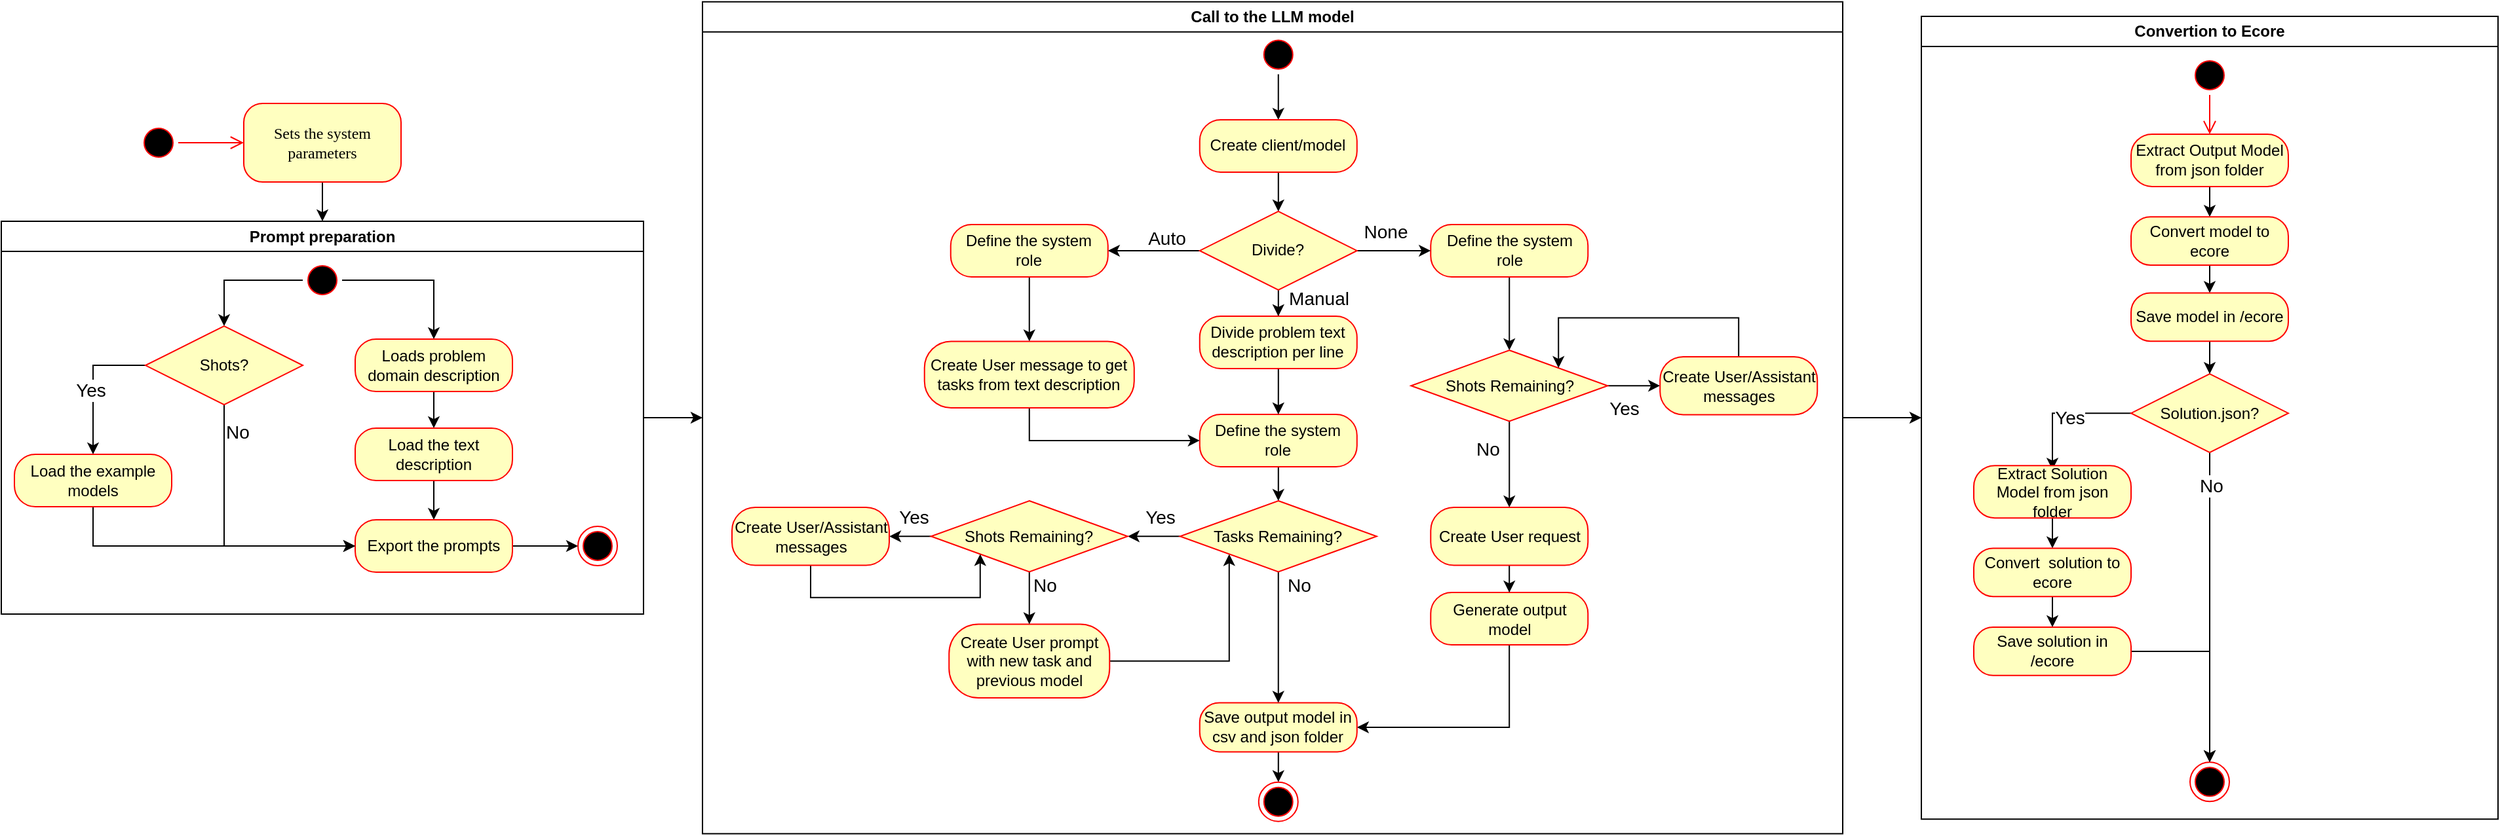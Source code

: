 <mxfile version="25.0.1">
  <diagram name="Page-1" id="58cdce13-f638-feb5-8d6f-7d28b1aa9fa0">
    <mxGraphModel dx="2534" dy="746" grid="1" gridSize="10" guides="1" tooltips="1" connect="1" arrows="1" fold="1" page="1" pageScale="1" pageWidth="1100" pageHeight="850" background="none" math="0" shadow="0">
      <root>
        <mxCell id="0" />
        <mxCell id="1" parent="0" />
        <mxCell id="382b91b5511bd0f7-1" value="" style="ellipse;html=1;shape=startState;fillColor=#000000;strokeColor=#ff0000;rounded=1;shadow=0;comic=0;labelBackgroundColor=none;fontFamily=Verdana;fontSize=12;fontColor=#000000;align=center;direction=south;" parent="1" vertex="1">
          <mxGeometry x="10" y="235" width="30" height="30" as="geometry" />
        </mxCell>
        <mxCell id="5ou36HSGJX0O4_VqwiRx-3" style="edgeStyle=orthogonalEdgeStyle;rounded=0;orthogonalLoop=1;jettySize=auto;html=1;entryX=0.5;entryY=0;entryDx=0;entryDy=0;" parent="1" source="382b91b5511bd0f7-6" target="5ou36HSGJX0O4_VqwiRx-2" edge="1">
          <mxGeometry relative="1" as="geometry" />
        </mxCell>
        <mxCell id="382b91b5511bd0f7-6" value="Sets the system parameters" style="rounded=1;whiteSpace=wrap;html=1;arcSize=24;fillColor=#ffffc0;strokeColor=#ff0000;shadow=0;comic=0;labelBackgroundColor=none;fontFamily=Verdana;fontSize=12;fontColor=#000000;align=center;" parent="1" vertex="1">
          <mxGeometry x="90" y="220" width="120" height="60" as="geometry" />
        </mxCell>
        <mxCell id="2a3bc250acf0617d-9" style="edgeStyle=orthogonalEdgeStyle;html=1;labelBackgroundColor=none;endArrow=open;endSize=8;strokeColor=#ff0000;fontFamily=Verdana;fontSize=12;align=left;" parent="1" source="382b91b5511bd0f7-1" target="382b91b5511bd0f7-6" edge="1">
          <mxGeometry relative="1" as="geometry" />
        </mxCell>
        <mxCell id="5ou36HSGJX0O4_VqwiRx-43" style="edgeStyle=orthogonalEdgeStyle;rounded=0;orthogonalLoop=1;jettySize=auto;html=1;entryX=0;entryY=0.5;entryDx=0;entryDy=0;" parent="1" source="5ou36HSGJX0O4_VqwiRx-2" target="5ou36HSGJX0O4_VqwiRx-42" edge="1">
          <mxGeometry relative="1" as="geometry" />
        </mxCell>
        <mxCell id="5ou36HSGJX0O4_VqwiRx-2" value="&lt;div&gt;Prompt preparation&lt;/div&gt;" style="swimlane;whiteSpace=wrap;html=1;" parent="1" vertex="1">
          <mxGeometry x="-95" y="310.02" width="490" height="299.99" as="geometry" />
        </mxCell>
        <mxCell id="UFAJu-YrrLi7P_OUe6xS-30" style="edgeStyle=orthogonalEdgeStyle;rounded=0;orthogonalLoop=1;jettySize=auto;html=1;entryX=0.5;entryY=0;entryDx=0;entryDy=0;exitX=0;exitY=0.5;exitDx=0;exitDy=0;" parent="5ou36HSGJX0O4_VqwiRx-2" source="5ou36HSGJX0O4_VqwiRx-4" target="UFAJu-YrrLi7P_OUe6xS-4" edge="1">
          <mxGeometry relative="1" as="geometry">
            <Array as="points">
              <mxPoint x="170" y="45" />
            </Array>
          </mxGeometry>
        </mxCell>
        <mxCell id="UFAJu-YrrLi7P_OUe6xS-31" style="edgeStyle=orthogonalEdgeStyle;rounded=0;orthogonalLoop=1;jettySize=auto;html=1;entryX=0.5;entryY=0;entryDx=0;entryDy=0;exitX=1;exitY=0.5;exitDx=0;exitDy=0;" parent="5ou36HSGJX0O4_VqwiRx-2" source="5ou36HSGJX0O4_VqwiRx-4" target="5ou36HSGJX0O4_VqwiRx-15" edge="1">
          <mxGeometry relative="1" as="geometry">
            <Array as="points">
              <mxPoint x="330" y="45" />
            </Array>
          </mxGeometry>
        </mxCell>
        <mxCell id="5ou36HSGJX0O4_VqwiRx-4" value="" style="ellipse;html=1;shape=startState;fillColor=#000000;strokeColor=#ff0000;" parent="5ou36HSGJX0O4_VqwiRx-2" vertex="1">
          <mxGeometry x="230" y="29.99" width="30" height="30" as="geometry" />
        </mxCell>
        <mxCell id="UFAJu-YrrLi7P_OUe6xS-25" style="edgeStyle=orthogonalEdgeStyle;rounded=0;orthogonalLoop=1;jettySize=auto;html=1;entryX=0.5;entryY=0;entryDx=0;entryDy=0;" parent="5ou36HSGJX0O4_VqwiRx-2" source="5ou36HSGJX0O4_VqwiRx-15" target="5ou36HSGJX0O4_VqwiRx-32" edge="1">
          <mxGeometry relative="1" as="geometry">
            <mxPoint x="330" y="149.99" as="targetPoint" />
          </mxGeometry>
        </mxCell>
        <mxCell id="5ou36HSGJX0O4_VqwiRx-15" value="Loads problem domain description" style="rounded=1;whiteSpace=wrap;html=1;arcSize=40;fontColor=#000000;fillColor=#ffffc0;strokeColor=#ff0000;" parent="5ou36HSGJX0O4_VqwiRx-2" vertex="1">
          <mxGeometry x="270" y="89.99" width="120" height="40" as="geometry" />
        </mxCell>
        <mxCell id="5ou36HSGJX0O4_VqwiRx-39" style="edgeStyle=orthogonalEdgeStyle;rounded=0;orthogonalLoop=1;jettySize=auto;html=1;entryX=0.5;entryY=0;entryDx=0;entryDy=0;" parent="5ou36HSGJX0O4_VqwiRx-2" source="5ou36HSGJX0O4_VqwiRx-32" target="5ou36HSGJX0O4_VqwiRx-37" edge="1">
          <mxGeometry relative="1" as="geometry" />
        </mxCell>
        <mxCell id="5ou36HSGJX0O4_VqwiRx-32" value="&lt;div&gt;Load the text description&lt;/div&gt;" style="whiteSpace=wrap;html=1;fillColor=#ffffc0;strokeColor=#ff0000;fontColor=#000000;rounded=1;arcSize=40;" parent="5ou36HSGJX0O4_VqwiRx-2" vertex="1">
          <mxGeometry x="270" y="157.99" width="120" height="40" as="geometry" />
        </mxCell>
        <mxCell id="5ou36HSGJX0O4_VqwiRx-41" style="edgeStyle=orthogonalEdgeStyle;rounded=0;orthogonalLoop=1;jettySize=auto;html=1;entryX=0;entryY=0.5;entryDx=0;entryDy=0;" parent="5ou36HSGJX0O4_VqwiRx-2" source="5ou36HSGJX0O4_VqwiRx-37" target="5ou36HSGJX0O4_VqwiRx-40" edge="1">
          <mxGeometry relative="1" as="geometry" />
        </mxCell>
        <mxCell id="5ou36HSGJX0O4_VqwiRx-37" value="Export the prompts" style="whiteSpace=wrap;html=1;fillColor=#ffffc0;strokeColor=#ff0000;fontColor=#000000;rounded=1;arcSize=40;" parent="5ou36HSGJX0O4_VqwiRx-2" vertex="1">
          <mxGeometry x="270" y="227.99" width="120" height="40" as="geometry" />
        </mxCell>
        <mxCell id="5ou36HSGJX0O4_VqwiRx-40" value="" style="ellipse;html=1;shape=endState;fillColor=#000000;strokeColor=#ff0000;" parent="5ou36HSGJX0O4_VqwiRx-2" vertex="1">
          <mxGeometry x="440" y="232.99" width="30" height="30" as="geometry" />
        </mxCell>
        <mxCell id="UFAJu-YrrLi7P_OUe6xS-8" style="edgeStyle=orthogonalEdgeStyle;rounded=0;orthogonalLoop=1;jettySize=auto;html=1;entryX=0.5;entryY=0;entryDx=0;entryDy=0;" parent="5ou36HSGJX0O4_VqwiRx-2" source="UFAJu-YrrLi7P_OUe6xS-4" target="UFAJu-YrrLi7P_OUe6xS-19" edge="1">
          <mxGeometry relative="1" as="geometry">
            <mxPoint x="70" y="139.99" as="targetPoint" />
            <Array as="points">
              <mxPoint x="70" y="110" />
            </Array>
          </mxGeometry>
        </mxCell>
        <mxCell id="UFAJu-YrrLi7P_OUe6xS-10" value="&lt;font style=&quot;font-size: 14px;&quot;&gt;Yes&lt;/font&gt;" style="edgeLabel;html=1;align=center;verticalAlign=middle;resizable=0;points=[];" parent="UFAJu-YrrLi7P_OUe6xS-8" vertex="1" connectable="0">
          <mxGeometry x="0.083" y="-2" relative="1" as="geometry">
            <mxPoint as="offset" />
          </mxGeometry>
        </mxCell>
        <mxCell id="UFAJu-YrrLi7P_OUe6xS-11" style="edgeStyle=orthogonalEdgeStyle;rounded=0;orthogonalLoop=1;jettySize=auto;html=1;entryX=0;entryY=0.5;entryDx=0;entryDy=0;exitX=0.5;exitY=1;exitDx=0;exitDy=0;" parent="5ou36HSGJX0O4_VqwiRx-2" source="UFAJu-YrrLi7P_OUe6xS-4" target="5ou36HSGJX0O4_VqwiRx-37" edge="1">
          <mxGeometry relative="1" as="geometry">
            <Array as="points">
              <mxPoint x="170" y="248" />
            </Array>
            <mxPoint x="130" y="49.99" as="sourcePoint" />
          </mxGeometry>
        </mxCell>
        <mxCell id="UFAJu-YrrLi7P_OUe6xS-13" value="&lt;font style=&quot;font-size: 14px;&quot;&gt;No&lt;/font&gt;" style="edgeLabel;html=1;align=center;verticalAlign=middle;resizable=0;points=[];" parent="UFAJu-YrrLi7P_OUe6xS-11" vertex="1" connectable="0">
          <mxGeometry x="-0.802" relative="1" as="geometry">
            <mxPoint x="10" as="offset" />
          </mxGeometry>
        </mxCell>
        <mxCell id="UFAJu-YrrLi7P_OUe6xS-4" value="Shots?" style="rhombus;whiteSpace=wrap;html=1;fontColor=#000000;fillColor=#ffffc0;strokeColor=#ff0000;" parent="5ou36HSGJX0O4_VqwiRx-2" vertex="1">
          <mxGeometry x="110" y="79.99" width="120" height="60" as="geometry" />
        </mxCell>
        <mxCell id="UFAJu-YrrLi7P_OUe6xS-23" style="edgeStyle=orthogonalEdgeStyle;rounded=0;orthogonalLoop=1;jettySize=auto;html=1;entryX=0;entryY=0.5;entryDx=0;entryDy=0;exitX=0.5;exitY=1;exitDx=0;exitDy=0;" parent="5ou36HSGJX0O4_VqwiRx-2" source="UFAJu-YrrLi7P_OUe6xS-19" target="5ou36HSGJX0O4_VqwiRx-37" edge="1">
          <mxGeometry relative="1" as="geometry">
            <Array as="points">
              <mxPoint x="70" y="248" />
            </Array>
            <mxPoint x="-30" y="259.99" as="sourcePoint" />
          </mxGeometry>
        </mxCell>
        <mxCell id="UFAJu-YrrLi7P_OUe6xS-19" value="Load the example models" style="rounded=1;whiteSpace=wrap;html=1;arcSize=40;fontColor=#000000;fillColor=#ffffc0;strokeColor=#ff0000;" parent="5ou36HSGJX0O4_VqwiRx-2" vertex="1">
          <mxGeometry x="10" y="177.99" width="120" height="40" as="geometry" />
        </mxCell>
        <mxCell id="OOMY7clXXLe9oWTEN6Wm-24" style="edgeStyle=orthogonalEdgeStyle;rounded=0;orthogonalLoop=1;jettySize=auto;html=1;entryX=0;entryY=0.5;entryDx=0;entryDy=0;" parent="1" source="5ou36HSGJX0O4_VqwiRx-42" target="OOMY7clXXLe9oWTEN6Wm-1" edge="1">
          <mxGeometry relative="1" as="geometry" />
        </mxCell>
        <mxCell id="5ou36HSGJX0O4_VqwiRx-42" value="Call to the LLM model" style="swimlane;whiteSpace=wrap;html=1;" parent="1" vertex="1">
          <mxGeometry x="440" y="142.34" width="870" height="635.37" as="geometry" />
        </mxCell>
        <mxCell id="UFAJu-YrrLi7P_OUe6xS-36" style="edgeStyle=orthogonalEdgeStyle;rounded=0;orthogonalLoop=1;jettySize=auto;html=1;entryX=0.5;entryY=0;entryDx=0;entryDy=0;exitX=0.5;exitY=1;exitDx=0;exitDy=0;" parent="5ou36HSGJX0O4_VqwiRx-42" source="5ou36HSGJX0O4_VqwiRx-44" target="5ou36HSGJX0O4_VqwiRx-52" edge="1">
          <mxGeometry relative="1" as="geometry">
            <mxPoint x="439.38" y="59.38" as="sourcePoint" />
          </mxGeometry>
        </mxCell>
        <mxCell id="5ou36HSGJX0O4_VqwiRx-44" value="" style="ellipse;html=1;shape=startState;fillColor=#000000;strokeColor=#ff0000;" parent="5ou36HSGJX0O4_VqwiRx-42" vertex="1">
          <mxGeometry x="424.38" y="25.37" width="30" height="30" as="geometry" />
        </mxCell>
        <mxCell id="UFAJu-YrrLi7P_OUe6xS-40" style="edgeStyle=orthogonalEdgeStyle;rounded=0;orthogonalLoop=1;jettySize=auto;html=1;entryX=0.5;entryY=0;entryDx=0;entryDy=0;" parent="5ou36HSGJX0O4_VqwiRx-42" source="5ou36HSGJX0O4_VqwiRx-46" target="UFAJu-YrrLi7P_OUe6xS-39" edge="1">
          <mxGeometry relative="1" as="geometry" />
        </mxCell>
        <mxCell id="5ou36HSGJX0O4_VqwiRx-46" value="Define the system role" style="rounded=1;whiteSpace=wrap;html=1;arcSize=40;fontColor=#000000;fillColor=#ffffc0;strokeColor=#ff0000;" parent="5ou36HSGJX0O4_VqwiRx-42" vertex="1">
          <mxGeometry x="555.63" y="170.14" width="120" height="40" as="geometry" />
        </mxCell>
        <mxCell id="UFAJu-YrrLi7P_OUe6xS-37" style="edgeStyle=orthogonalEdgeStyle;rounded=0;orthogonalLoop=1;jettySize=auto;html=1;" parent="5ou36HSGJX0O4_VqwiRx-42" source="5ou36HSGJX0O4_VqwiRx-52" target="UFAJu-YrrLi7P_OUe6xS-32" edge="1">
          <mxGeometry relative="1" as="geometry" />
        </mxCell>
        <mxCell id="5ou36HSGJX0O4_VqwiRx-52" value="Create client/model" style="whiteSpace=wrap;html=1;fillColor=#ffffc0;strokeColor=#ff0000;fontColor=#000000;rounded=1;arcSize=40;" parent="5ou36HSGJX0O4_VqwiRx-42" vertex="1">
          <mxGeometry x="379.38" y="90.14" width="120" height="40" as="geometry" />
        </mxCell>
        <mxCell id="5ou36HSGJX0O4_VqwiRx-67" value="" style="edgeStyle=orthogonalEdgeStyle;rounded=0;orthogonalLoop=1;jettySize=auto;html=1;entryX=1;entryY=0.5;entryDx=0;entryDy=0;" parent="5ou36HSGJX0O4_VqwiRx-42" source="5ou36HSGJX0O4_VqwiRx-57" target="5ou36HSGJX0O4_VqwiRx-66" edge="1">
          <mxGeometry relative="1" as="geometry">
            <Array as="points">
              <mxPoint x="616" y="554" />
            </Array>
          </mxGeometry>
        </mxCell>
        <mxCell id="5ou36HSGJX0O4_VqwiRx-57" value="Generate output model" style="whiteSpace=wrap;html=1;fillColor=#ffffc0;strokeColor=#ff0000;fontColor=#000000;rounded=1;arcSize=40;" parent="5ou36HSGJX0O4_VqwiRx-42" vertex="1">
          <mxGeometry x="555.63" y="451.18" width="120" height="40" as="geometry" />
        </mxCell>
        <mxCell id="5ou36HSGJX0O4_VqwiRx-69" style="edgeStyle=orthogonalEdgeStyle;rounded=0;orthogonalLoop=1;jettySize=auto;html=1;entryX=0.5;entryY=0;entryDx=0;entryDy=0;" parent="5ou36HSGJX0O4_VqwiRx-42" source="5ou36HSGJX0O4_VqwiRx-66" target="5ou36HSGJX0O4_VqwiRx-68" edge="1">
          <mxGeometry relative="1" as="geometry" />
        </mxCell>
        <mxCell id="5ou36HSGJX0O4_VqwiRx-66" value="Save output model in csv and json folder" style="whiteSpace=wrap;html=1;fillColor=#ffffc0;strokeColor=#ff0000;fontColor=#000000;rounded=1;arcSize=40;" parent="5ou36HSGJX0O4_VqwiRx-42" vertex="1">
          <mxGeometry x="379.38" y="535.37" width="120" height="37.5" as="geometry" />
        </mxCell>
        <mxCell id="5ou36HSGJX0O4_VqwiRx-68" value="" style="ellipse;html=1;shape=endState;fillColor=#000000;strokeColor=#ff0000;" parent="5ou36HSGJX0O4_VqwiRx-42" vertex="1">
          <mxGeometry x="424.38" y="595.99" width="30" height="30" as="geometry" />
        </mxCell>
        <mxCell id="UFAJu-YrrLi7P_OUe6xS-80" style="edgeStyle=orthogonalEdgeStyle;rounded=0;orthogonalLoop=1;jettySize=auto;html=1;entryX=0.5;entryY=0;entryDx=0;entryDy=0;" parent="5ou36HSGJX0O4_VqwiRx-42" source="UFAJu-YrrLi7P_OUe6xS-32" target="UFAJu-YrrLi7P_OUe6xS-79" edge="1">
          <mxGeometry relative="1" as="geometry" />
        </mxCell>
        <mxCell id="UFAJu-YrrLi7P_OUe6xS-82" value="&lt;font style=&quot;font-size: 14px;&quot;&gt;Manual&lt;/font&gt;" style="edgeLabel;html=1;align=center;verticalAlign=middle;resizable=0;points=[];" parent="UFAJu-YrrLi7P_OUe6xS-80" vertex="1" connectable="0">
          <mxGeometry x="0.129" relative="1" as="geometry">
            <mxPoint x="30" as="offset" />
          </mxGeometry>
        </mxCell>
        <mxCell id="UFAJu-YrrLi7P_OUe6xS-83" style="edgeStyle=orthogonalEdgeStyle;rounded=0;orthogonalLoop=1;jettySize=auto;html=1;entryX=0;entryY=0.5;entryDx=0;entryDy=0;exitX=1;exitY=0.5;exitDx=0;exitDy=0;" parent="5ou36HSGJX0O4_VqwiRx-42" source="UFAJu-YrrLi7P_OUe6xS-32" target="5ou36HSGJX0O4_VqwiRx-46" edge="1">
          <mxGeometry relative="1" as="geometry">
            <mxPoint x="510.63" y="215.36" as="sourcePoint" />
          </mxGeometry>
        </mxCell>
        <mxCell id="UFAJu-YrrLi7P_OUe6xS-84" value="&lt;font style=&quot;font-size: 14px;&quot;&gt;None&lt;/font&gt;" style="edgeLabel;html=1;align=center;verticalAlign=middle;resizable=0;points=[];" parent="UFAJu-YrrLi7P_OUe6xS-83" vertex="1" connectable="0">
          <mxGeometry x="0.212" y="-1" relative="1" as="geometry">
            <mxPoint x="-13" y="-16" as="offset" />
          </mxGeometry>
        </mxCell>
        <mxCell id="UFAJu-YrrLi7P_OUe6xS-86" style="edgeStyle=orthogonalEdgeStyle;rounded=0;orthogonalLoop=1;jettySize=auto;html=1;entryX=1;entryY=0.5;entryDx=0;entryDy=0;" parent="5ou36HSGJX0O4_VqwiRx-42" source="UFAJu-YrrLi7P_OUe6xS-32" target="UFAJu-YrrLi7P_OUe6xS-85" edge="1">
          <mxGeometry relative="1" as="geometry" />
        </mxCell>
        <mxCell id="UFAJu-YrrLi7P_OUe6xS-87" value="&lt;font style=&quot;font-size: 14px;&quot;&gt;Auto&lt;/font&gt;" style="edgeLabel;html=1;align=center;verticalAlign=middle;resizable=0;points=[];" parent="UFAJu-YrrLi7P_OUe6xS-86" vertex="1" connectable="0">
          <mxGeometry x="-0.257" relative="1" as="geometry">
            <mxPoint y="-10" as="offset" />
          </mxGeometry>
        </mxCell>
        <mxCell id="UFAJu-YrrLi7P_OUe6xS-32" value="&lt;div&gt;Divide?&lt;/div&gt;" style="rhombus;whiteSpace=wrap;html=1;fontColor=#000000;fillColor=#ffffc0;strokeColor=#ff0000;" parent="5ou36HSGJX0O4_VqwiRx-42" vertex="1">
          <mxGeometry x="379.38" y="160.14" width="120" height="60" as="geometry" />
        </mxCell>
        <mxCell id="UFAJu-YrrLi7P_OUe6xS-97" style="edgeStyle=orthogonalEdgeStyle;rounded=0;orthogonalLoop=1;jettySize=auto;html=1;entryX=0.5;entryY=0;entryDx=0;entryDy=0;" parent="5ou36HSGJX0O4_VqwiRx-42" source="UFAJu-YrrLi7P_OUe6xS-39" target="UFAJu-YrrLi7P_OUe6xS-47" edge="1">
          <mxGeometry relative="1" as="geometry">
            <mxPoint x="600.63" y="343.19" as="targetPoint" />
          </mxGeometry>
        </mxCell>
        <mxCell id="UFAJu-YrrLi7P_OUe6xS-100" value="&lt;font style=&quot;font-size: 14px;&quot;&gt;No&lt;/font&gt;" style="edgeLabel;html=1;align=center;verticalAlign=middle;resizable=0;points=[];" parent="UFAJu-YrrLi7P_OUe6xS-97" vertex="1" connectable="0">
          <mxGeometry x="-0.374" y="3" relative="1" as="geometry">
            <mxPoint x="-20" y="1" as="offset" />
          </mxGeometry>
        </mxCell>
        <mxCell id="UFAJu-YrrLi7P_OUe6xS-101" style="edgeStyle=orthogonalEdgeStyle;rounded=0;orthogonalLoop=1;jettySize=auto;html=1;entryX=0;entryY=0.5;entryDx=0;entryDy=0;" parent="5ou36HSGJX0O4_VqwiRx-42" source="UFAJu-YrrLi7P_OUe6xS-39" target="UFAJu-YrrLi7P_OUe6xS-41" edge="1">
          <mxGeometry relative="1" as="geometry" />
        </mxCell>
        <mxCell id="UFAJu-YrrLi7P_OUe6xS-102" value="&lt;font style=&quot;font-size: 14px;&quot;&gt;Yes&lt;/font&gt;" style="edgeLabel;html=1;align=center;verticalAlign=middle;resizable=0;points=[];" parent="UFAJu-YrrLi7P_OUe6xS-101" vertex="1" connectable="0">
          <mxGeometry x="-0.403" y="1" relative="1" as="geometry">
            <mxPoint y="18" as="offset" />
          </mxGeometry>
        </mxCell>
        <mxCell id="UFAJu-YrrLi7P_OUe6xS-39" value="&lt;div&gt;Shots Remaining?&lt;/div&gt;" style="rhombus;whiteSpace=wrap;html=1;fontColor=#000000;fillColor=#ffffc0;strokeColor=#ff0000;" parent="5ou36HSGJX0O4_VqwiRx-42" vertex="1">
          <mxGeometry x="540.63" y="266.14" width="150" height="54.24" as="geometry" />
        </mxCell>
        <mxCell id="UFAJu-YrrLi7P_OUe6xS-46" style="edgeStyle=orthogonalEdgeStyle;rounded=0;orthogonalLoop=1;jettySize=auto;html=1;entryX=1;entryY=0;entryDx=0;entryDy=0;" parent="5ou36HSGJX0O4_VqwiRx-42" source="UFAJu-YrrLi7P_OUe6xS-41" target="UFAJu-YrrLi7P_OUe6xS-39" edge="1">
          <mxGeometry relative="1" as="geometry">
            <Array as="points">
              <mxPoint x="791.13" y="241.38" />
              <mxPoint x="653.13" y="241.38" />
            </Array>
          </mxGeometry>
        </mxCell>
        <mxCell id="UFAJu-YrrLi7P_OUe6xS-41" value="Create User/Assistant messages" style="whiteSpace=wrap;html=1;fillColor=#ffffc0;strokeColor=#ff0000;fontColor=#000000;rounded=1;arcSize=40;" parent="5ou36HSGJX0O4_VqwiRx-42" vertex="1">
          <mxGeometry x="730.63" y="271.14" width="120" height="44.24" as="geometry" />
        </mxCell>
        <mxCell id="UFAJu-YrrLi7P_OUe6xS-49" style="edgeStyle=orthogonalEdgeStyle;rounded=0;orthogonalLoop=1;jettySize=auto;html=1;entryX=0.5;entryY=0;entryDx=0;entryDy=0;" parent="5ou36HSGJX0O4_VqwiRx-42" source="UFAJu-YrrLi7P_OUe6xS-47" target="5ou36HSGJX0O4_VqwiRx-57" edge="1">
          <mxGeometry relative="1" as="geometry" />
        </mxCell>
        <mxCell id="UFAJu-YrrLi7P_OUe6xS-47" value="Create User request" style="whiteSpace=wrap;html=1;fillColor=#ffffc0;strokeColor=#ff0000;fontColor=#000000;rounded=1;arcSize=40;" parent="5ou36HSGJX0O4_VqwiRx-42" vertex="1">
          <mxGeometry x="555.63" y="386.18" width="120" height="44.24" as="geometry" />
        </mxCell>
        <mxCell id="UFAJu-YrrLi7P_OUe6xS-58" style="edgeStyle=orthogonalEdgeStyle;rounded=0;orthogonalLoop=1;jettySize=auto;html=1;entryX=0.5;entryY=0;entryDx=0;entryDy=0;" parent="5ou36HSGJX0O4_VqwiRx-42" source="UFAJu-YrrLi7P_OUe6xS-50" target="VyZAPLWkNH-IayIydnEo-1" edge="1">
          <mxGeometry relative="1" as="geometry">
            <mxPoint x="439.38" y="381.18" as="targetPoint" />
          </mxGeometry>
        </mxCell>
        <mxCell id="UFAJu-YrrLi7P_OUe6xS-50" value="Define the system role" style="rounded=1;whiteSpace=wrap;html=1;arcSize=40;fontColor=#000000;fillColor=#ffffc0;strokeColor=#ff0000;" parent="5ou36HSGJX0O4_VqwiRx-42" vertex="1">
          <mxGeometry x="379.38" y="315.14" width="120" height="40" as="geometry" />
        </mxCell>
        <mxCell id="VyZAPLWkNH-IayIydnEo-11" style="edgeStyle=orthogonalEdgeStyle;rounded=0;orthogonalLoop=1;jettySize=auto;html=1;entryX=0;entryY=1;entryDx=0;entryDy=0;" edge="1" parent="5ou36HSGJX0O4_VqwiRx-42" source="UFAJu-YrrLi7P_OUe6xS-62" target="VyZAPLWkNH-IayIydnEo-1">
          <mxGeometry relative="1" as="geometry" />
        </mxCell>
        <mxCell id="UFAJu-YrrLi7P_OUe6xS-62" value="Create User prompt with new task and previous model" style="whiteSpace=wrap;html=1;fillColor=#ffffc0;strokeColor=#ff0000;fontColor=#000000;rounded=1;arcSize=40;" parent="5ou36HSGJX0O4_VqwiRx-42" vertex="1">
          <mxGeometry x="188.13" y="475.37" width="122.5" height="56.32" as="geometry" />
        </mxCell>
        <mxCell id="UFAJu-YrrLi7P_OUe6xS-81" style="edgeStyle=orthogonalEdgeStyle;rounded=0;orthogonalLoop=1;jettySize=auto;html=1;entryX=0.5;entryY=0;entryDx=0;entryDy=0;" parent="5ou36HSGJX0O4_VqwiRx-42" source="UFAJu-YrrLi7P_OUe6xS-79" target="UFAJu-YrrLi7P_OUe6xS-50" edge="1">
          <mxGeometry relative="1" as="geometry" />
        </mxCell>
        <mxCell id="UFAJu-YrrLi7P_OUe6xS-79" value="Divide problem text description per line" style="rounded=1;whiteSpace=wrap;html=1;arcSize=40;fontColor=#000000;fillColor=#ffffc0;strokeColor=#ff0000;" parent="5ou36HSGJX0O4_VqwiRx-42" vertex="1">
          <mxGeometry x="379.38" y="240.14" width="120" height="40" as="geometry" />
        </mxCell>
        <mxCell id="UFAJu-YrrLi7P_OUe6xS-89" style="edgeStyle=orthogonalEdgeStyle;rounded=0;orthogonalLoop=1;jettySize=auto;html=1;entryX=0.5;entryY=0;entryDx=0;entryDy=0;" parent="5ou36HSGJX0O4_VqwiRx-42" source="UFAJu-YrrLi7P_OUe6xS-85" target="UFAJu-YrrLi7P_OUe6xS-88" edge="1">
          <mxGeometry relative="1" as="geometry">
            <mxPoint x="280.63" y="245.36" as="targetPoint" />
          </mxGeometry>
        </mxCell>
        <mxCell id="UFAJu-YrrLi7P_OUe6xS-85" value="Define the system role" style="rounded=1;whiteSpace=wrap;html=1;arcSize=40;fontColor=#000000;fillColor=#ffffc0;strokeColor=#ff0000;" parent="5ou36HSGJX0O4_VqwiRx-42" vertex="1">
          <mxGeometry x="189.38" y="170.14" width="120" height="40" as="geometry" />
        </mxCell>
        <mxCell id="UFAJu-YrrLi7P_OUe6xS-90" style="edgeStyle=orthogonalEdgeStyle;rounded=0;orthogonalLoop=1;jettySize=auto;html=1;entryX=0;entryY=0.5;entryDx=0;entryDy=0;exitX=0.5;exitY=1;exitDx=0;exitDy=0;" parent="5ou36HSGJX0O4_VqwiRx-42" source="UFAJu-YrrLi7P_OUe6xS-88" target="UFAJu-YrrLi7P_OUe6xS-50" edge="1">
          <mxGeometry relative="1" as="geometry">
            <Array as="points">
              <mxPoint x="249.63" y="335" />
            </Array>
            <mxPoint x="220.63" y="355.36" as="sourcePoint" />
          </mxGeometry>
        </mxCell>
        <mxCell id="UFAJu-YrrLi7P_OUe6xS-88" value="Create User message to get tasks from text description" style="whiteSpace=wrap;html=1;fillColor=#ffffc0;strokeColor=#ff0000;fontColor=#000000;rounded=1;arcSize=40;" parent="5ou36HSGJX0O4_VqwiRx-42" vertex="1">
          <mxGeometry x="169.38" y="259.36" width="160" height="50.76" as="geometry" />
        </mxCell>
        <mxCell id="VyZAPLWkNH-IayIydnEo-3" style="edgeStyle=orthogonalEdgeStyle;rounded=0;orthogonalLoop=1;jettySize=auto;html=1;entryX=1;entryY=0.5;entryDx=0;entryDy=0;" edge="1" parent="5ou36HSGJX0O4_VqwiRx-42" source="VyZAPLWkNH-IayIydnEo-1" target="VyZAPLWkNH-IayIydnEo-2">
          <mxGeometry relative="1" as="geometry">
            <mxPoint x="319.38" y="408.3" as="targetPoint" />
          </mxGeometry>
        </mxCell>
        <mxCell id="VyZAPLWkNH-IayIydnEo-10" value="&lt;font style=&quot;font-size: 14px;&quot;&gt;Yes&lt;/font&gt;" style="edgeLabel;html=1;align=center;verticalAlign=middle;resizable=0;points=[];" vertex="1" connectable="0" parent="VyZAPLWkNH-IayIydnEo-3">
          <mxGeometry x="-0.207" y="-1" relative="1" as="geometry">
            <mxPoint y="-14" as="offset" />
          </mxGeometry>
        </mxCell>
        <mxCell id="VyZAPLWkNH-IayIydnEo-4" style="edgeStyle=orthogonalEdgeStyle;rounded=0;orthogonalLoop=1;jettySize=auto;html=1;entryX=0.5;entryY=0;entryDx=0;entryDy=0;" edge="1" parent="5ou36HSGJX0O4_VqwiRx-42" source="VyZAPLWkNH-IayIydnEo-1" target="5ou36HSGJX0O4_VqwiRx-66">
          <mxGeometry relative="1" as="geometry" />
        </mxCell>
        <mxCell id="VyZAPLWkNH-IayIydnEo-12" value="&lt;font style=&quot;font-size: 14px;&quot;&gt;No&lt;/font&gt;" style="edgeLabel;html=1;align=center;verticalAlign=middle;resizable=0;points=[];" vertex="1" connectable="0" parent="VyZAPLWkNH-IayIydnEo-4">
          <mxGeometry x="-0.79" y="2" relative="1" as="geometry">
            <mxPoint x="13" y="-1" as="offset" />
          </mxGeometry>
        </mxCell>
        <mxCell id="VyZAPLWkNH-IayIydnEo-1" value="&lt;div&gt;Tasks Remaining?&lt;/div&gt;" style="rhombus;whiteSpace=wrap;html=1;fontColor=#000000;fillColor=#ffffc0;strokeColor=#ff0000;" vertex="1" parent="5ou36HSGJX0O4_VqwiRx-42">
          <mxGeometry x="364.38" y="381.18" width="150" height="54.24" as="geometry" />
        </mxCell>
        <mxCell id="VyZAPLWkNH-IayIydnEo-5" style="edgeStyle=orthogonalEdgeStyle;rounded=0;orthogonalLoop=1;jettySize=auto;html=1;entryX=1;entryY=0.5;entryDx=0;entryDy=0;" edge="1" parent="5ou36HSGJX0O4_VqwiRx-42" source="VyZAPLWkNH-IayIydnEo-2" target="UFAJu-YrrLi7P_OUe6xS-57">
          <mxGeometry relative="1" as="geometry" />
        </mxCell>
        <mxCell id="VyZAPLWkNH-IayIydnEo-6" value="&lt;font style=&quot;font-size: 14px;&quot;&gt;Yes&lt;/font&gt;" style="edgeLabel;html=1;align=center;verticalAlign=middle;resizable=0;points=[];" vertex="1" connectable="0" parent="VyZAPLWkNH-IayIydnEo-5">
          <mxGeometry x="-0.095" y="-1" relative="1" as="geometry">
            <mxPoint x="4" y="-16" as="offset" />
          </mxGeometry>
        </mxCell>
        <mxCell id="VyZAPLWkNH-IayIydnEo-8" style="edgeStyle=orthogonalEdgeStyle;rounded=0;orthogonalLoop=1;jettySize=auto;html=1;entryX=0.5;entryY=0;entryDx=0;entryDy=0;" edge="1" parent="5ou36HSGJX0O4_VqwiRx-42" source="VyZAPLWkNH-IayIydnEo-2" target="UFAJu-YrrLi7P_OUe6xS-62">
          <mxGeometry relative="1" as="geometry" />
        </mxCell>
        <mxCell id="VyZAPLWkNH-IayIydnEo-9" value="&lt;font style=&quot;font-size: 14px;&quot;&gt;No&lt;/font&gt;" style="edgeLabel;html=1;align=center;verticalAlign=middle;resizable=0;points=[];" vertex="1" connectable="0" parent="VyZAPLWkNH-IayIydnEo-8">
          <mxGeometry x="-0.271" relative="1" as="geometry">
            <mxPoint x="11" y="-5" as="offset" />
          </mxGeometry>
        </mxCell>
        <mxCell id="VyZAPLWkNH-IayIydnEo-2" value="&lt;div&gt;Shots Remaining?&lt;/div&gt;" style="rhombus;whiteSpace=wrap;html=1;fontColor=#000000;fillColor=#ffffc0;strokeColor=#ff0000;" vertex="1" parent="5ou36HSGJX0O4_VqwiRx-42">
          <mxGeometry x="174.38" y="381.18" width="150" height="54.24" as="geometry" />
        </mxCell>
        <mxCell id="VyZAPLWkNH-IayIydnEo-7" style="edgeStyle=orthogonalEdgeStyle;rounded=0;orthogonalLoop=1;jettySize=auto;html=1;entryX=0;entryY=1;entryDx=0;entryDy=0;" edge="1" parent="5ou36HSGJX0O4_VqwiRx-42" source="UFAJu-YrrLi7P_OUe6xS-57" target="VyZAPLWkNH-IayIydnEo-2">
          <mxGeometry relative="1" as="geometry">
            <Array as="points">
              <mxPoint x="83" y="455" />
              <mxPoint x="212" y="455" />
            </Array>
          </mxGeometry>
        </mxCell>
        <mxCell id="UFAJu-YrrLi7P_OUe6xS-57" value="Create User/Assistant messages" style="whiteSpace=wrap;html=1;fillColor=#ffffc0;strokeColor=#ff0000;fontColor=#000000;rounded=1;arcSize=40;" parent="5ou36HSGJX0O4_VqwiRx-42" vertex="1">
          <mxGeometry x="22.5" y="386.18" width="120" height="44.24" as="geometry" />
        </mxCell>
        <mxCell id="OOMY7clXXLe9oWTEN6Wm-1" value="Convertion to Ecore" style="swimlane;whiteSpace=wrap;html=1;" parent="1" vertex="1">
          <mxGeometry x="1370" y="153.46" width="440" height="613.13" as="geometry" />
        </mxCell>
        <mxCell id="OOMY7clXXLe9oWTEN6Wm-2" value="" style="ellipse;html=1;shape=startState;fillColor=#000000;strokeColor=#ff0000;" parent="OOMY7clXXLe9oWTEN6Wm-1" vertex="1">
          <mxGeometry x="205" y="30" width="30" height="30" as="geometry" />
        </mxCell>
        <mxCell id="OOMY7clXXLe9oWTEN6Wm-3" value="" style="edgeStyle=orthogonalEdgeStyle;html=1;verticalAlign=bottom;endArrow=open;endSize=8;strokeColor=#ff0000;rounded=0;entryX=0.5;entryY=0;entryDx=0;entryDy=0;" parent="OOMY7clXXLe9oWTEN6Wm-1" source="OOMY7clXXLe9oWTEN6Wm-2" target="OOMY7clXXLe9oWTEN6Wm-5" edge="1">
          <mxGeometry relative="1" as="geometry">
            <mxPoint x="180" y="80" as="targetPoint" />
          </mxGeometry>
        </mxCell>
        <mxCell id="OOMY7clXXLe9oWTEN6Wm-26" value="" style="edgeStyle=orthogonalEdgeStyle;rounded=0;orthogonalLoop=1;jettySize=auto;html=1;" parent="OOMY7clXXLe9oWTEN6Wm-1" source="OOMY7clXXLe9oWTEN6Wm-5" target="OOMY7clXXLe9oWTEN6Wm-25" edge="1">
          <mxGeometry relative="1" as="geometry" />
        </mxCell>
        <mxCell id="OOMY7clXXLe9oWTEN6Wm-5" value="Extract Output Model from json folder" style="rounded=1;whiteSpace=wrap;html=1;arcSize=40;fontColor=#000000;fillColor=#ffffc0;strokeColor=#ff0000;" parent="OOMY7clXXLe9oWTEN6Wm-1" vertex="1">
          <mxGeometry x="160" y="90" width="120" height="40" as="geometry" />
        </mxCell>
        <mxCell id="OOMY7clXXLe9oWTEN6Wm-6" style="edgeStyle=orthogonalEdgeStyle;rounded=0;orthogonalLoop=1;jettySize=auto;html=1;entryX=0.5;entryY=0;entryDx=0;entryDy=0;" parent="OOMY7clXXLe9oWTEN6Wm-1" source="OOMY7clXXLe9oWTEN6Wm-10" edge="1">
          <mxGeometry relative="1" as="geometry">
            <Array as="points">
              <mxPoint x="100" y="303.01" />
            </Array>
            <mxPoint x="100" y="346.27" as="targetPoint" />
          </mxGeometry>
        </mxCell>
        <mxCell id="OOMY7clXXLe9oWTEN6Wm-7" value="&lt;font style=&quot;font-size: 14px;&quot;&gt;Yes&lt;/font&gt;" style="edgeLabel;html=1;align=center;verticalAlign=middle;resizable=0;points=[];" parent="OOMY7clXXLe9oWTEN6Wm-6" vertex="1" connectable="0">
          <mxGeometry x="-0.083" y="3" relative="1" as="geometry">
            <mxPoint as="offset" />
          </mxGeometry>
        </mxCell>
        <mxCell id="OOMY7clXXLe9oWTEN6Wm-8" style="edgeStyle=orthogonalEdgeStyle;rounded=0;orthogonalLoop=1;jettySize=auto;html=1;entryX=0.5;entryY=0;entryDx=0;entryDy=0;" parent="OOMY7clXXLe9oWTEN6Wm-1" source="OOMY7clXXLe9oWTEN6Wm-10" target="OOMY7clXXLe9oWTEN6Wm-23" edge="1">
          <mxGeometry relative="1" as="geometry">
            <Array as="points">
              <mxPoint x="220" y="407" />
              <mxPoint x="220" y="407" />
            </Array>
            <mxPoint x="340" y="353.14" as="targetPoint" />
          </mxGeometry>
        </mxCell>
        <mxCell id="OOMY7clXXLe9oWTEN6Wm-9" value="&lt;font style=&quot;font-size: 14px;&quot;&gt;No&lt;/font&gt;" style="edgeLabel;html=1;align=center;verticalAlign=middle;resizable=0;points=[];" parent="OOMY7clXXLe9oWTEN6Wm-8" vertex="1" connectable="0">
          <mxGeometry x="0.02" y="-1" relative="1" as="geometry">
            <mxPoint y="-165" as="offset" />
          </mxGeometry>
        </mxCell>
        <mxCell id="OOMY7clXXLe9oWTEN6Wm-42" value="&lt;font style=&quot;font-size: 14px;&quot;&gt;No&lt;/font&gt;" style="edgeLabel;html=1;align=center;verticalAlign=middle;resizable=0;points=[];" parent="OOMY7clXXLe9oWTEN6Wm-8" vertex="1" connectable="0">
          <mxGeometry x="-0.79" y="1" relative="1" as="geometry">
            <mxPoint as="offset" />
          </mxGeometry>
        </mxCell>
        <mxCell id="OOMY7clXXLe9oWTEN6Wm-10" value="Solution.json?" style="rhombus;whiteSpace=wrap;html=1;fontColor=#000000;fillColor=#ffffc0;strokeColor=#ff0000;" parent="OOMY7clXXLe9oWTEN6Wm-1" vertex="1">
          <mxGeometry x="160" y="273.13" width="120" height="60" as="geometry" />
        </mxCell>
        <mxCell id="OOMY7clXXLe9oWTEN6Wm-13" value="" style="edgeStyle=orthogonalEdgeStyle;rounded=0;orthogonalLoop=1;jettySize=auto;html=1;" parent="OOMY7clXXLe9oWTEN6Wm-1" edge="1">
          <mxGeometry relative="1" as="geometry">
            <mxPoint x="100.059" y="360.0" as="sourcePoint" />
          </mxGeometry>
        </mxCell>
        <mxCell id="OOMY7clXXLe9oWTEN6Wm-15" value="" style="edgeStyle=orthogonalEdgeStyle;rounded=0;orthogonalLoop=1;jettySize=auto;html=1;" parent="OOMY7clXXLe9oWTEN6Wm-1" edge="1">
          <mxGeometry relative="1" as="geometry">
            <mxPoint x="220.059" y="450.0" as="sourcePoint" />
          </mxGeometry>
        </mxCell>
        <mxCell id="OOMY7clXXLe9oWTEN6Wm-17" value="" style="edgeStyle=orthogonalEdgeStyle;rounded=0;orthogonalLoop=1;jettySize=auto;html=1;entryX=0.5;entryY=0;entryDx=0;entryDy=0;" parent="OOMY7clXXLe9oWTEN6Wm-1" edge="1">
          <mxGeometry relative="1" as="geometry">
            <mxPoint x="340" y="300.0" as="targetPoint" />
          </mxGeometry>
        </mxCell>
        <mxCell id="OOMY7clXXLe9oWTEN6Wm-19" style="edgeStyle=orthogonalEdgeStyle;rounded=0;orthogonalLoop=1;jettySize=auto;html=1;entryX=0.5;entryY=0;entryDx=0;entryDy=0;" parent="OOMY7clXXLe9oWTEN6Wm-1" edge="1">
          <mxGeometry relative="1" as="geometry">
            <mxPoint x="220" y="410.0" as="targetPoint" />
          </mxGeometry>
        </mxCell>
        <mxCell id="OOMY7clXXLe9oWTEN6Wm-23" value="" style="ellipse;html=1;shape=endState;fillColor=#000000;strokeColor=#ff0000;" parent="OOMY7clXXLe9oWTEN6Wm-1" vertex="1">
          <mxGeometry x="205" y="569.68" width="30" height="30" as="geometry" />
        </mxCell>
        <mxCell id="OOMY7clXXLe9oWTEN6Wm-32" style="edgeStyle=orthogonalEdgeStyle;rounded=0;orthogonalLoop=1;jettySize=auto;html=1;entryX=0.5;entryY=0;entryDx=0;entryDy=0;" parent="OOMY7clXXLe9oWTEN6Wm-1" source="OOMY7clXXLe9oWTEN6Wm-25" target="OOMY7clXXLe9oWTEN6Wm-31" edge="1">
          <mxGeometry relative="1" as="geometry" />
        </mxCell>
        <mxCell id="OOMY7clXXLe9oWTEN6Wm-25" value="Convert model to ecore" style="whiteSpace=wrap;html=1;fillColor=#ffffc0;strokeColor=#ff0000;fontColor=#000000;rounded=1;arcSize=40;" parent="OOMY7clXXLe9oWTEN6Wm-1" vertex="1">
          <mxGeometry x="160" y="153.13" width="120" height="36.87" as="geometry" />
        </mxCell>
        <mxCell id="OOMY7clXXLe9oWTEN6Wm-33" style="edgeStyle=orthogonalEdgeStyle;rounded=0;orthogonalLoop=1;jettySize=auto;html=1;entryX=0.5;entryY=0;entryDx=0;entryDy=0;" parent="OOMY7clXXLe9oWTEN6Wm-1" source="OOMY7clXXLe9oWTEN6Wm-31" target="OOMY7clXXLe9oWTEN6Wm-10" edge="1">
          <mxGeometry relative="1" as="geometry" />
        </mxCell>
        <mxCell id="OOMY7clXXLe9oWTEN6Wm-31" value="Save model in /ecore" style="whiteSpace=wrap;html=1;fillColor=#ffffc0;strokeColor=#ff0000;fontColor=#000000;rounded=1;arcSize=40;" parent="OOMY7clXXLe9oWTEN6Wm-1" vertex="1">
          <mxGeometry x="160" y="211.26" width="120" height="36.87" as="geometry" />
        </mxCell>
        <mxCell id="OOMY7clXXLe9oWTEN6Wm-37" style="edgeStyle=orthogonalEdgeStyle;rounded=0;orthogonalLoop=1;jettySize=auto;html=1;entryX=0.5;entryY=0;entryDx=0;entryDy=0;" parent="OOMY7clXXLe9oWTEN6Wm-1" source="OOMY7clXXLe9oWTEN6Wm-34" target="OOMY7clXXLe9oWTEN6Wm-35" edge="1">
          <mxGeometry relative="1" as="geometry" />
        </mxCell>
        <mxCell id="OOMY7clXXLe9oWTEN6Wm-34" value="Extract Solution Model from json folder" style="rounded=1;whiteSpace=wrap;html=1;arcSize=40;fontColor=#000000;fillColor=#ffffc0;strokeColor=#ff0000;" parent="OOMY7clXXLe9oWTEN6Wm-1" vertex="1">
          <mxGeometry x="40" y="343.13" width="120" height="40" as="geometry" />
        </mxCell>
        <mxCell id="OOMY7clXXLe9oWTEN6Wm-38" style="edgeStyle=orthogonalEdgeStyle;rounded=0;orthogonalLoop=1;jettySize=auto;html=1;entryX=0.5;entryY=0;entryDx=0;entryDy=0;" parent="OOMY7clXXLe9oWTEN6Wm-1" source="OOMY7clXXLe9oWTEN6Wm-35" target="OOMY7clXXLe9oWTEN6Wm-36" edge="1">
          <mxGeometry relative="1" as="geometry" />
        </mxCell>
        <mxCell id="OOMY7clXXLe9oWTEN6Wm-35" value="Convert&amp;nbsp; solution to ecore" style="whiteSpace=wrap;html=1;fillColor=#ffffc0;strokeColor=#ff0000;fontColor=#000000;rounded=1;arcSize=40;" parent="OOMY7clXXLe9oWTEN6Wm-1" vertex="1">
          <mxGeometry x="40" y="406.26" width="120" height="36.87" as="geometry" />
        </mxCell>
        <mxCell id="OOMY7clXXLe9oWTEN6Wm-39" style="edgeStyle=orthogonalEdgeStyle;rounded=0;orthogonalLoop=1;jettySize=auto;html=1;entryX=0.5;entryY=0;entryDx=0;entryDy=0;" parent="OOMY7clXXLe9oWTEN6Wm-1" source="OOMY7clXXLe9oWTEN6Wm-36" target="OOMY7clXXLe9oWTEN6Wm-23" edge="1">
          <mxGeometry relative="1" as="geometry" />
        </mxCell>
        <mxCell id="OOMY7clXXLe9oWTEN6Wm-36" value="Save solution in /ecore" style="whiteSpace=wrap;html=1;fillColor=#ffffc0;strokeColor=#ff0000;fontColor=#000000;rounded=1;arcSize=40;" parent="OOMY7clXXLe9oWTEN6Wm-1" vertex="1">
          <mxGeometry x="40" y="466.56" width="120" height="36.87" as="geometry" />
        </mxCell>
      </root>
    </mxGraphModel>
  </diagram>
</mxfile>
